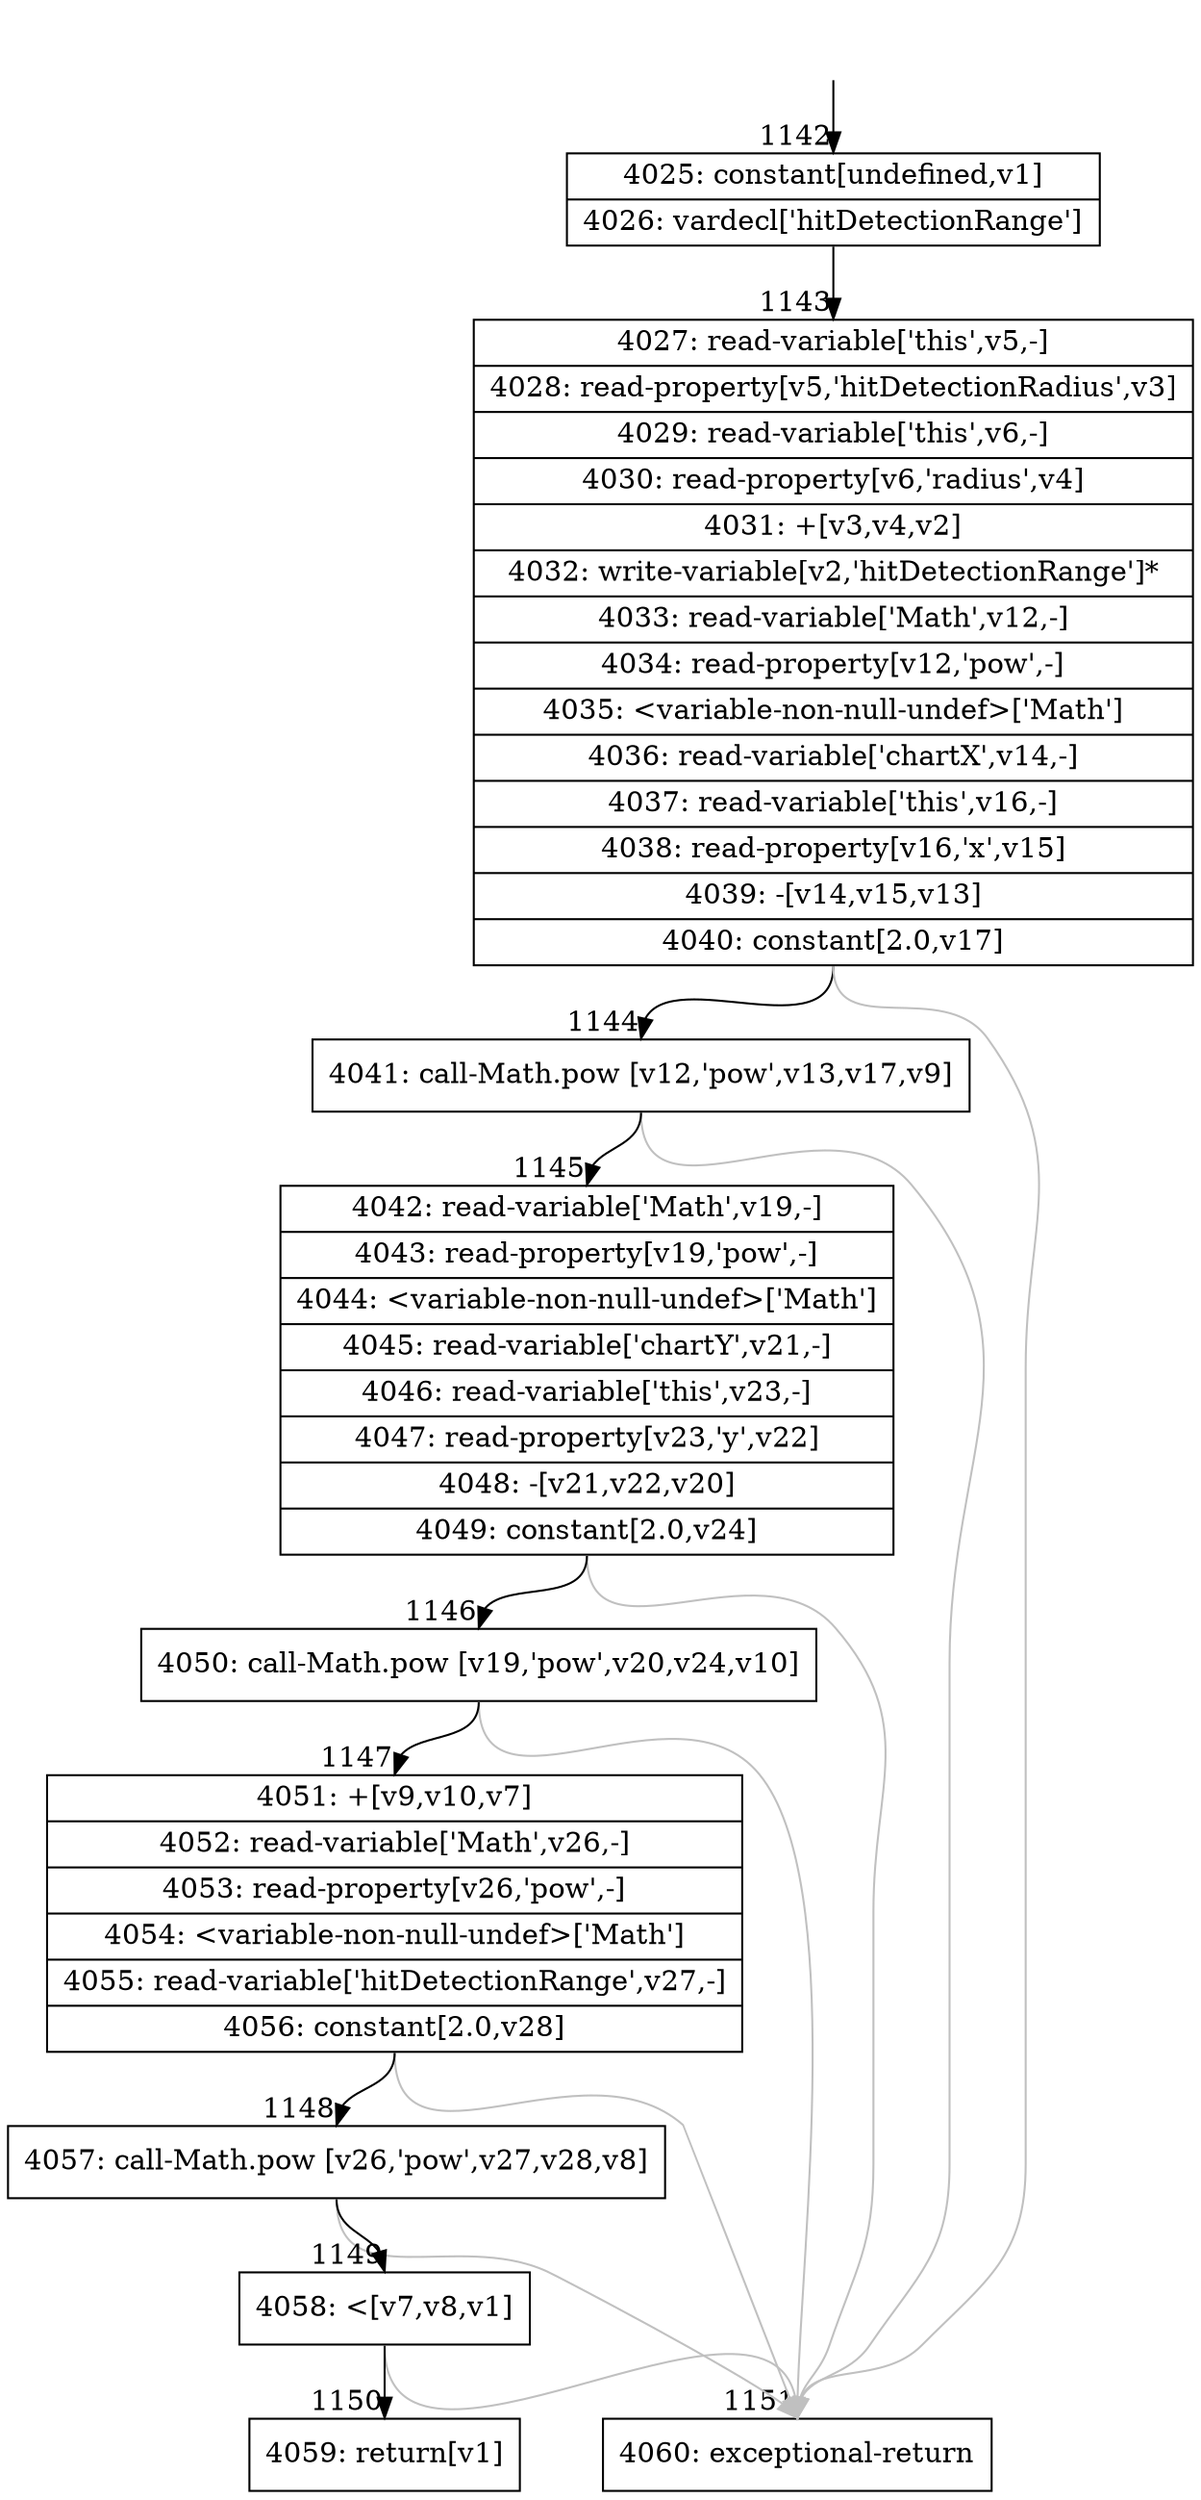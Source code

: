 digraph {
rankdir="TD"
BB_entry123[shape=none,label=""];
BB_entry123 -> BB1142 [tailport=s, headport=n, headlabel="    1142"]
BB1142 [shape=record label="{4025: constant[undefined,v1]|4026: vardecl['hitDetectionRange']}" ] 
BB1142 -> BB1143 [tailport=s, headport=n, headlabel="      1143"]
BB1143 [shape=record label="{4027: read-variable['this',v5,-]|4028: read-property[v5,'hitDetectionRadius',v3]|4029: read-variable['this',v6,-]|4030: read-property[v6,'radius',v4]|4031: +[v3,v4,v2]|4032: write-variable[v2,'hitDetectionRange']*|4033: read-variable['Math',v12,-]|4034: read-property[v12,'pow',-]|4035: \<variable-non-null-undef\>['Math']|4036: read-variable['chartX',v14,-]|4037: read-variable['this',v16,-]|4038: read-property[v16,'x',v15]|4039: -[v14,v15,v13]|4040: constant[2.0,v17]}" ] 
BB1143 -> BB1144 [tailport=s, headport=n, headlabel="      1144"]
BB1143 -> BB1151 [tailport=s, headport=n, color=gray, headlabel="      1151"]
BB1144 [shape=record label="{4041: call-Math.pow [v12,'pow',v13,v17,v9]}" ] 
BB1144 -> BB1145 [tailport=s, headport=n, headlabel="      1145"]
BB1144 -> BB1151 [tailport=s, headport=n, color=gray]
BB1145 [shape=record label="{4042: read-variable['Math',v19,-]|4043: read-property[v19,'pow',-]|4044: \<variable-non-null-undef\>['Math']|4045: read-variable['chartY',v21,-]|4046: read-variable['this',v23,-]|4047: read-property[v23,'y',v22]|4048: -[v21,v22,v20]|4049: constant[2.0,v24]}" ] 
BB1145 -> BB1146 [tailport=s, headport=n, headlabel="      1146"]
BB1145 -> BB1151 [tailport=s, headport=n, color=gray]
BB1146 [shape=record label="{4050: call-Math.pow [v19,'pow',v20,v24,v10]}" ] 
BB1146 -> BB1147 [tailport=s, headport=n, headlabel="      1147"]
BB1146 -> BB1151 [tailport=s, headport=n, color=gray]
BB1147 [shape=record label="{4051: +[v9,v10,v7]|4052: read-variable['Math',v26,-]|4053: read-property[v26,'pow',-]|4054: \<variable-non-null-undef\>['Math']|4055: read-variable['hitDetectionRange',v27,-]|4056: constant[2.0,v28]}" ] 
BB1147 -> BB1148 [tailport=s, headport=n, headlabel="      1148"]
BB1147 -> BB1151 [tailport=s, headport=n, color=gray]
BB1148 [shape=record label="{4057: call-Math.pow [v26,'pow',v27,v28,v8]}" ] 
BB1148 -> BB1149 [tailport=s, headport=n, headlabel="      1149"]
BB1148 -> BB1151 [tailport=s, headport=n, color=gray]
BB1149 [shape=record label="{4058: \<[v7,v8,v1]}" ] 
BB1149 -> BB1150 [tailport=s, headport=n, headlabel="      1150"]
BB1149 -> BB1151 [tailport=s, headport=n, color=gray]
BB1150 [shape=record label="{4059: return[v1]}" ] 
BB1151 [shape=record label="{4060: exceptional-return}" ] 
//#$~ 1147
}
